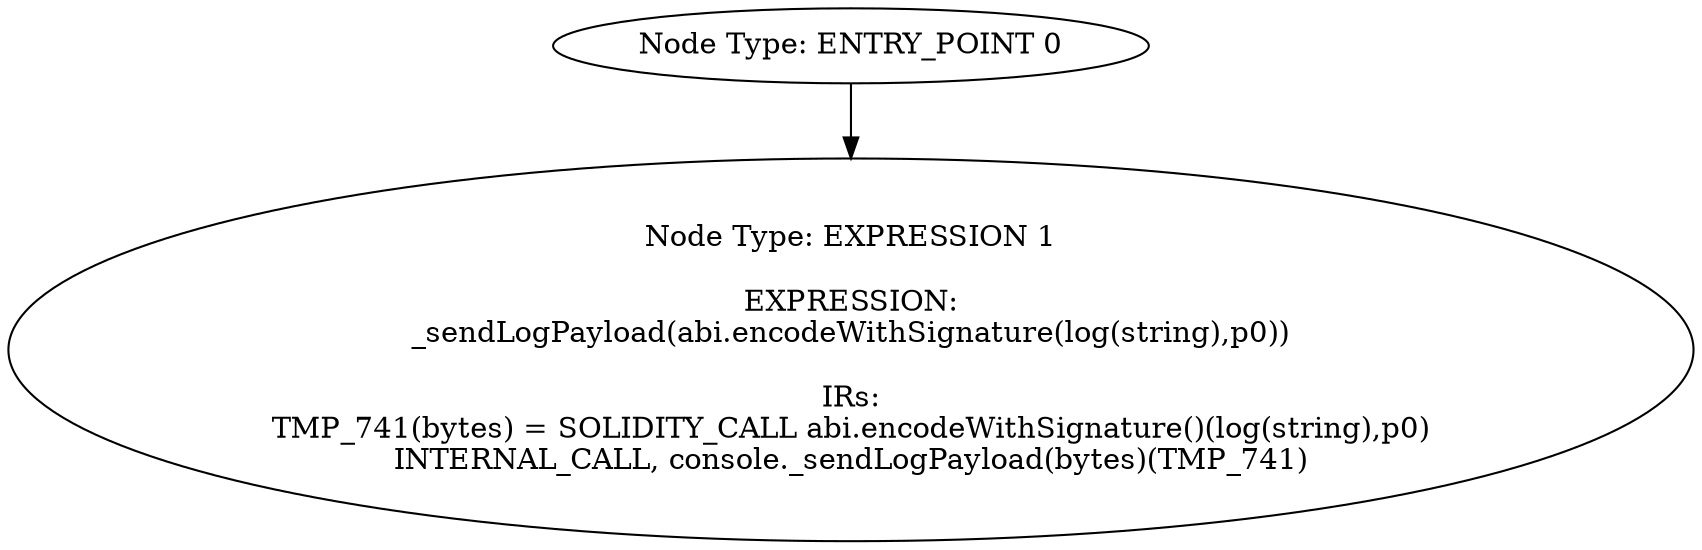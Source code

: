 digraph{
0[label="Node Type: ENTRY_POINT 0
"];
0->1;
1[label="Node Type: EXPRESSION 1

EXPRESSION:
_sendLogPayload(abi.encodeWithSignature(log(string),p0))

IRs:
TMP_741(bytes) = SOLIDITY_CALL abi.encodeWithSignature()(log(string),p0)
INTERNAL_CALL, console._sendLogPayload(bytes)(TMP_741)"];
}
